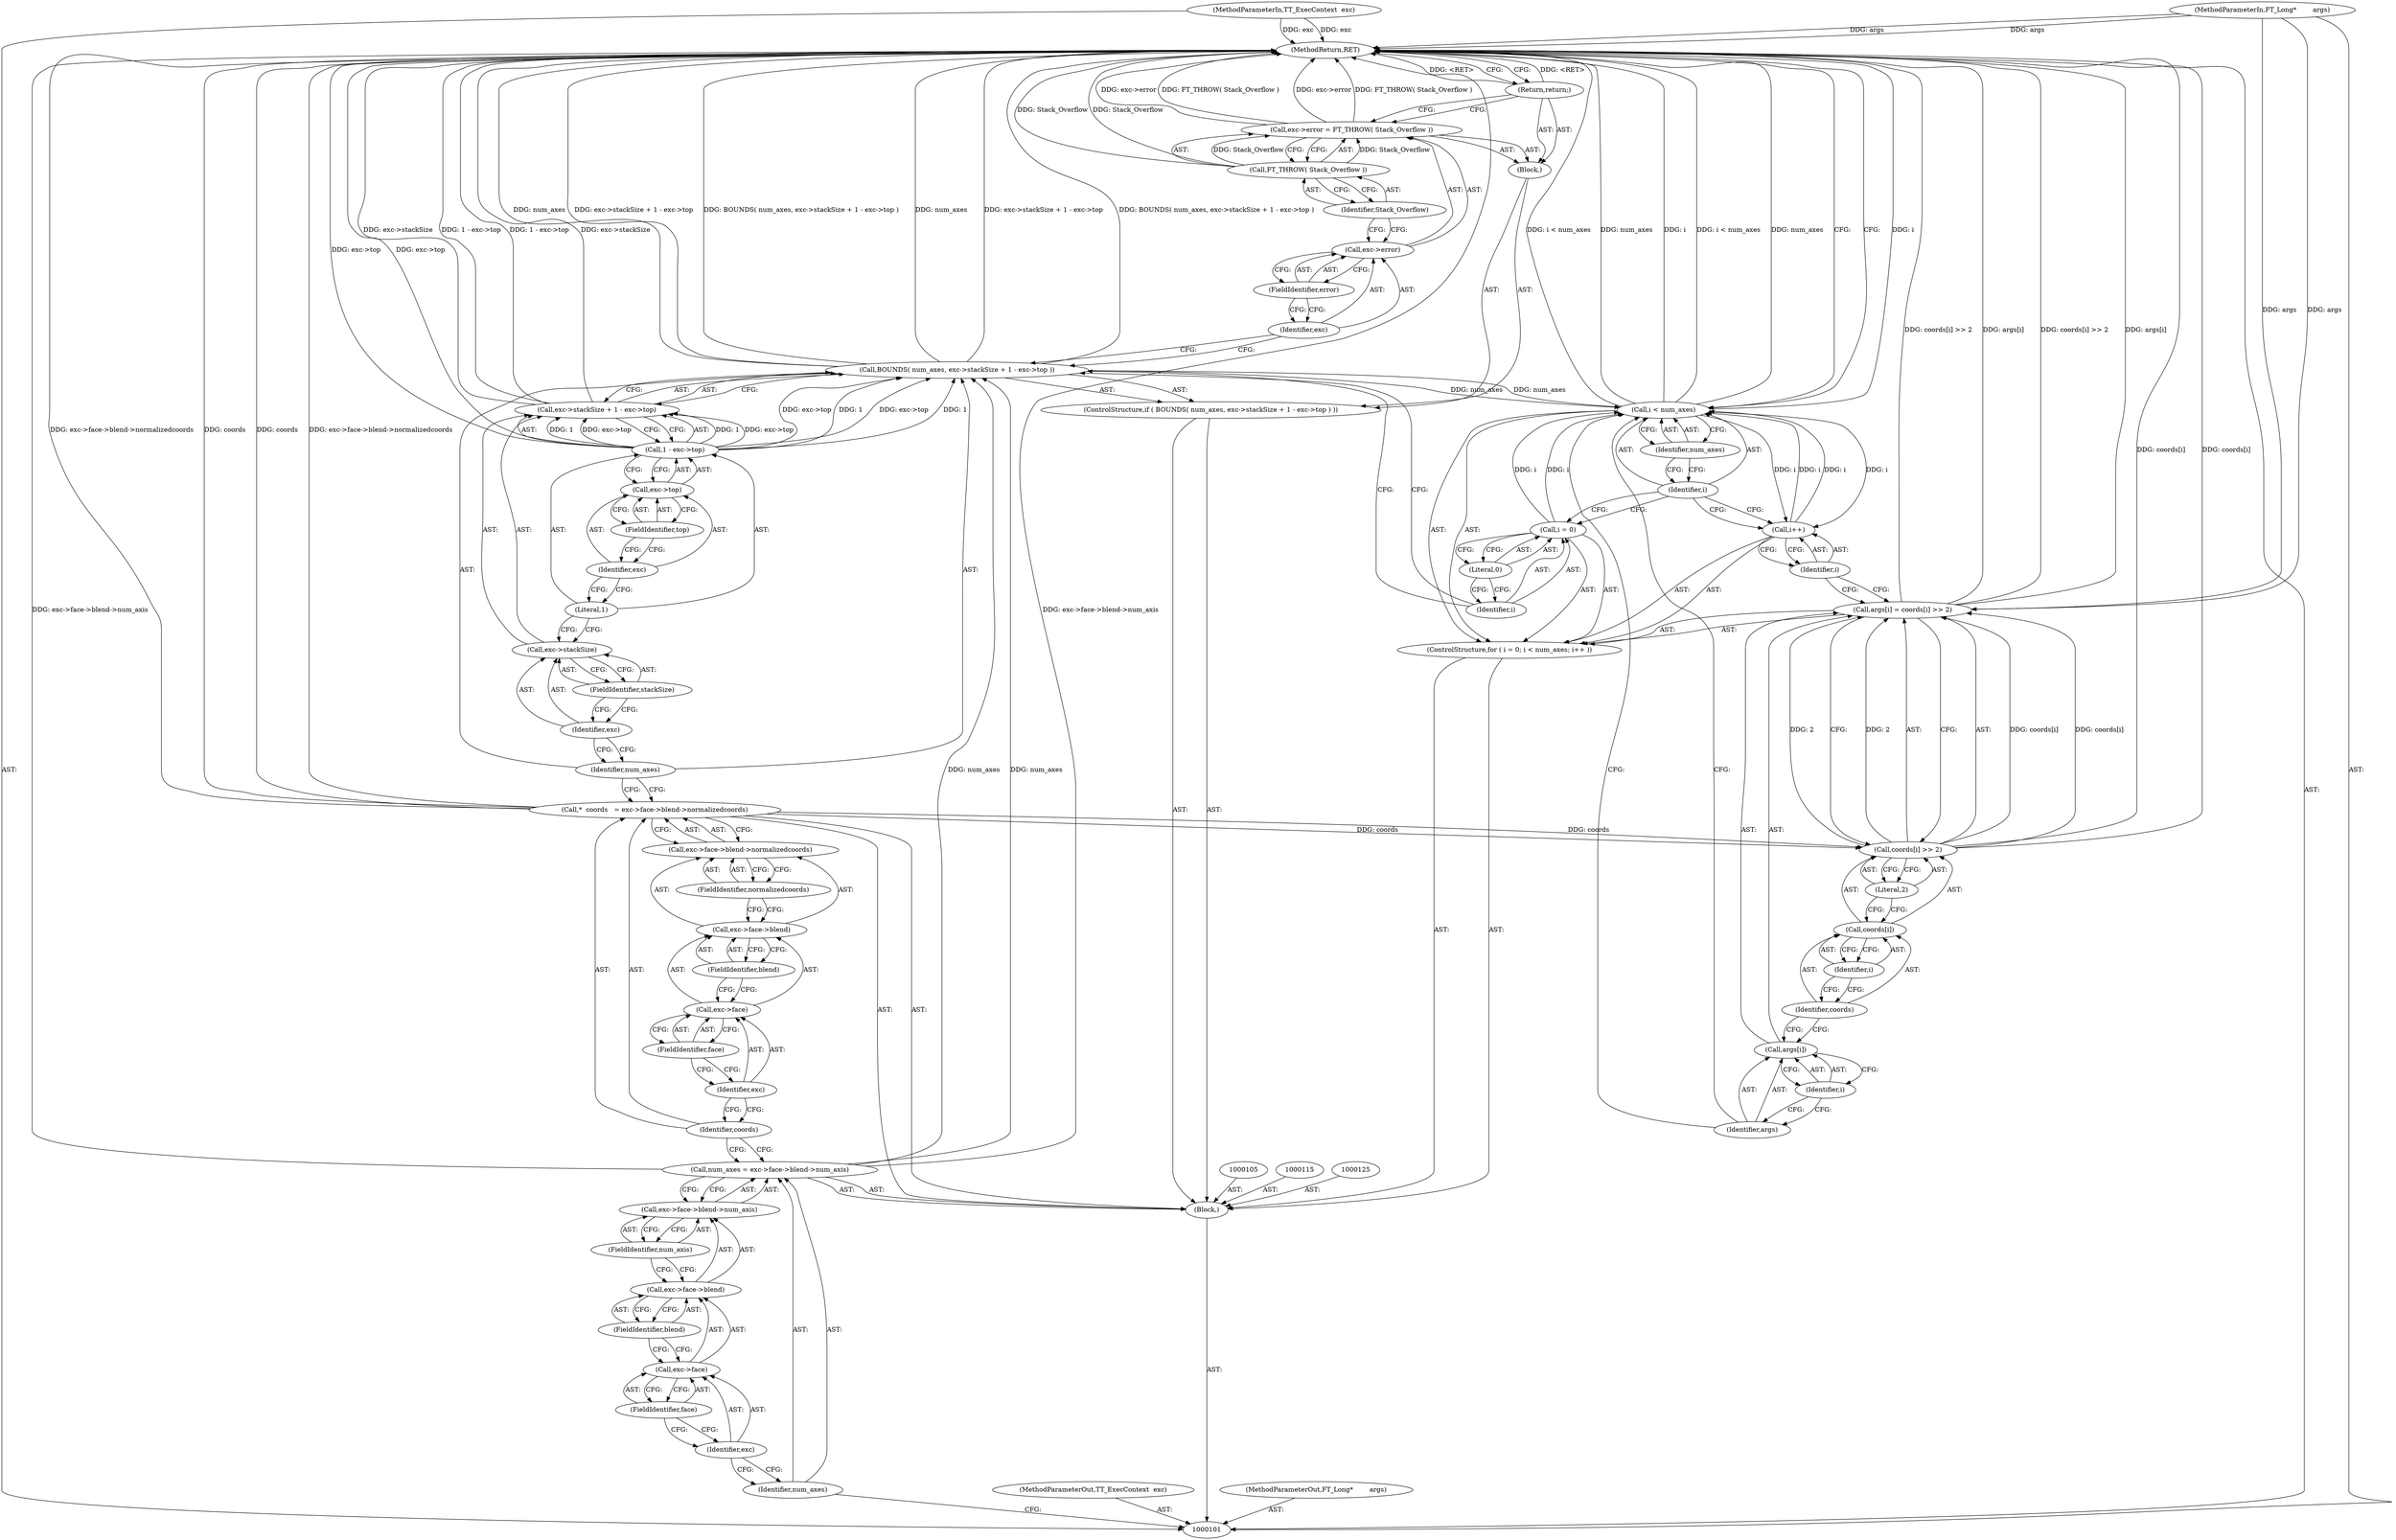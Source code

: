 digraph "1_savannah_29c759284e305ec428703c9a5831d0b1fc3497ef" {
"1000164" [label="(MethodReturn,RET)"];
"1000102" [label="(MethodParameterIn,TT_ExecContext  exc)"];
"1000221" [label="(MethodParameterOut,TT_ExecContext  exc)"];
"1000128" [label="(Identifier,num_axes)"];
"1000129" [label="(Call,exc->stackSize + 1 - exc->top)"];
"1000130" [label="(Call,exc->stackSize)"];
"1000131" [label="(Identifier,exc)"];
"1000132" [label="(FieldIdentifier,stackSize)"];
"1000126" [label="(ControlStructure,if ( BOUNDS( num_axes, exc->stackSize + 1 - exc->top ) ))"];
"1000133" [label="(Call,1 - exc->top)"];
"1000134" [label="(Literal,1)"];
"1000135" [label="(Call,exc->top)"];
"1000136" [label="(Identifier,exc)"];
"1000137" [label="(FieldIdentifier,top)"];
"1000127" [label="(Call,BOUNDS( num_axes, exc->stackSize + 1 - exc->top ))"];
"1000138" [label="(Block,)"];
"1000142" [label="(FieldIdentifier,error)"];
"1000143" [label="(Call,FT_THROW( Stack_Overflow ))"];
"1000144" [label="(Identifier,Stack_Overflow)"];
"1000139" [label="(Call,exc->error = FT_THROW( Stack_Overflow ))"];
"1000140" [label="(Call,exc->error)"];
"1000141" [label="(Identifier,exc)"];
"1000145" [label="(Return,return;)"];
"1000147" [label="(Call,i = 0)"];
"1000148" [label="(Identifier,i)"];
"1000149" [label="(Literal,0)"];
"1000150" [label="(Call,i < num_axes)"];
"1000151" [label="(Identifier,i)"];
"1000152" [label="(Identifier,num_axes)"];
"1000153" [label="(Call,i++)"];
"1000154" [label="(Identifier,i)"];
"1000146" [label="(ControlStructure,for ( i = 0; i < num_axes; i++ ))"];
"1000158" [label="(Identifier,i)"];
"1000159" [label="(Call,coords[i] >> 2)"];
"1000160" [label="(Call,coords[i])"];
"1000161" [label="(Identifier,coords)"];
"1000162" [label="(Identifier,i)"];
"1000163" [label="(Literal,2)"];
"1000155" [label="(Call,args[i] = coords[i] >> 2)"];
"1000156" [label="(Call,args[i])"];
"1000157" [label="(Identifier,args)"];
"1000103" [label="(MethodParameterIn,FT_Long*        args)"];
"1000222" [label="(MethodParameterOut,FT_Long*        args)"];
"1000104" [label="(Block,)"];
"1000106" [label="(Call,num_axes = exc->face->blend->num_axis)"];
"1000107" [label="(Identifier,num_axes)"];
"1000108" [label="(Call,exc->face->blend->num_axis)"];
"1000109" [label="(Call,exc->face->blend)"];
"1000110" [label="(Call,exc->face)"];
"1000111" [label="(Identifier,exc)"];
"1000112" [label="(FieldIdentifier,face)"];
"1000113" [label="(FieldIdentifier,blend)"];
"1000114" [label="(FieldIdentifier,num_axis)"];
"1000116" [label="(Call,*  coords   = exc->face->blend->normalizedcoords)"];
"1000117" [label="(Identifier,coords)"];
"1000118" [label="(Call,exc->face->blend->normalizedcoords)"];
"1000119" [label="(Call,exc->face->blend)"];
"1000120" [label="(Call,exc->face)"];
"1000121" [label="(Identifier,exc)"];
"1000122" [label="(FieldIdentifier,face)"];
"1000123" [label="(FieldIdentifier,blend)"];
"1000124" [label="(FieldIdentifier,normalizedcoords)"];
"1000164" -> "1000101"  [label="AST: "];
"1000164" -> "1000145"  [label="CFG: "];
"1000164" -> "1000150"  [label="CFG: "];
"1000145" -> "1000164"  [label="DDG: <RET>"];
"1000129" -> "1000164"  [label="DDG: exc->stackSize"];
"1000129" -> "1000164"  [label="DDG: 1 - exc->top"];
"1000106" -> "1000164"  [label="DDG: exc->face->blend->num_axis"];
"1000150" -> "1000164"  [label="DDG: i"];
"1000150" -> "1000164"  [label="DDG: i < num_axes"];
"1000150" -> "1000164"  [label="DDG: num_axes"];
"1000159" -> "1000164"  [label="DDG: coords[i]"];
"1000116" -> "1000164"  [label="DDG: exc->face->blend->normalizedcoords"];
"1000116" -> "1000164"  [label="DDG: coords"];
"1000133" -> "1000164"  [label="DDG: exc->top"];
"1000139" -> "1000164"  [label="DDG: FT_THROW( Stack_Overflow )"];
"1000139" -> "1000164"  [label="DDG: exc->error"];
"1000155" -> "1000164"  [label="DDG: coords[i] >> 2"];
"1000155" -> "1000164"  [label="DDG: args[i]"];
"1000127" -> "1000164"  [label="DDG: exc->stackSize + 1 - exc->top"];
"1000127" -> "1000164"  [label="DDG: BOUNDS( num_axes, exc->stackSize + 1 - exc->top )"];
"1000127" -> "1000164"  [label="DDG: num_axes"];
"1000103" -> "1000164"  [label="DDG: args"];
"1000143" -> "1000164"  [label="DDG: Stack_Overflow"];
"1000102" -> "1000164"  [label="DDG: exc"];
"1000102" -> "1000101"  [label="AST: "];
"1000102" -> "1000164"  [label="DDG: exc"];
"1000221" -> "1000101"  [label="AST: "];
"1000128" -> "1000127"  [label="AST: "];
"1000128" -> "1000116"  [label="CFG: "];
"1000131" -> "1000128"  [label="CFG: "];
"1000129" -> "1000127"  [label="AST: "];
"1000129" -> "1000133"  [label="CFG: "];
"1000130" -> "1000129"  [label="AST: "];
"1000133" -> "1000129"  [label="AST: "];
"1000127" -> "1000129"  [label="CFG: "];
"1000129" -> "1000164"  [label="DDG: exc->stackSize"];
"1000129" -> "1000164"  [label="DDG: 1 - exc->top"];
"1000133" -> "1000129"  [label="DDG: 1"];
"1000133" -> "1000129"  [label="DDG: exc->top"];
"1000130" -> "1000129"  [label="AST: "];
"1000130" -> "1000132"  [label="CFG: "];
"1000131" -> "1000130"  [label="AST: "];
"1000132" -> "1000130"  [label="AST: "];
"1000134" -> "1000130"  [label="CFG: "];
"1000131" -> "1000130"  [label="AST: "];
"1000131" -> "1000128"  [label="CFG: "];
"1000132" -> "1000131"  [label="CFG: "];
"1000132" -> "1000130"  [label="AST: "];
"1000132" -> "1000131"  [label="CFG: "];
"1000130" -> "1000132"  [label="CFG: "];
"1000126" -> "1000104"  [label="AST: "];
"1000127" -> "1000126"  [label="AST: "];
"1000138" -> "1000126"  [label="AST: "];
"1000133" -> "1000129"  [label="AST: "];
"1000133" -> "1000135"  [label="CFG: "];
"1000134" -> "1000133"  [label="AST: "];
"1000135" -> "1000133"  [label="AST: "];
"1000129" -> "1000133"  [label="CFG: "];
"1000133" -> "1000164"  [label="DDG: exc->top"];
"1000133" -> "1000127"  [label="DDG: 1"];
"1000133" -> "1000127"  [label="DDG: exc->top"];
"1000133" -> "1000129"  [label="DDG: 1"];
"1000133" -> "1000129"  [label="DDG: exc->top"];
"1000134" -> "1000133"  [label="AST: "];
"1000134" -> "1000130"  [label="CFG: "];
"1000136" -> "1000134"  [label="CFG: "];
"1000135" -> "1000133"  [label="AST: "];
"1000135" -> "1000137"  [label="CFG: "];
"1000136" -> "1000135"  [label="AST: "];
"1000137" -> "1000135"  [label="AST: "];
"1000133" -> "1000135"  [label="CFG: "];
"1000136" -> "1000135"  [label="AST: "];
"1000136" -> "1000134"  [label="CFG: "];
"1000137" -> "1000136"  [label="CFG: "];
"1000137" -> "1000135"  [label="AST: "];
"1000137" -> "1000136"  [label="CFG: "];
"1000135" -> "1000137"  [label="CFG: "];
"1000127" -> "1000126"  [label="AST: "];
"1000127" -> "1000129"  [label="CFG: "];
"1000128" -> "1000127"  [label="AST: "];
"1000129" -> "1000127"  [label="AST: "];
"1000141" -> "1000127"  [label="CFG: "];
"1000148" -> "1000127"  [label="CFG: "];
"1000127" -> "1000164"  [label="DDG: exc->stackSize + 1 - exc->top"];
"1000127" -> "1000164"  [label="DDG: BOUNDS( num_axes, exc->stackSize + 1 - exc->top )"];
"1000127" -> "1000164"  [label="DDG: num_axes"];
"1000106" -> "1000127"  [label="DDG: num_axes"];
"1000133" -> "1000127"  [label="DDG: 1"];
"1000133" -> "1000127"  [label="DDG: exc->top"];
"1000127" -> "1000150"  [label="DDG: num_axes"];
"1000138" -> "1000126"  [label="AST: "];
"1000139" -> "1000138"  [label="AST: "];
"1000145" -> "1000138"  [label="AST: "];
"1000142" -> "1000140"  [label="AST: "];
"1000142" -> "1000141"  [label="CFG: "];
"1000140" -> "1000142"  [label="CFG: "];
"1000143" -> "1000139"  [label="AST: "];
"1000143" -> "1000144"  [label="CFG: "];
"1000144" -> "1000143"  [label="AST: "];
"1000139" -> "1000143"  [label="CFG: "];
"1000143" -> "1000164"  [label="DDG: Stack_Overflow"];
"1000143" -> "1000139"  [label="DDG: Stack_Overflow"];
"1000144" -> "1000143"  [label="AST: "];
"1000144" -> "1000140"  [label="CFG: "];
"1000143" -> "1000144"  [label="CFG: "];
"1000139" -> "1000138"  [label="AST: "];
"1000139" -> "1000143"  [label="CFG: "];
"1000140" -> "1000139"  [label="AST: "];
"1000143" -> "1000139"  [label="AST: "];
"1000145" -> "1000139"  [label="CFG: "];
"1000139" -> "1000164"  [label="DDG: FT_THROW( Stack_Overflow )"];
"1000139" -> "1000164"  [label="DDG: exc->error"];
"1000143" -> "1000139"  [label="DDG: Stack_Overflow"];
"1000140" -> "1000139"  [label="AST: "];
"1000140" -> "1000142"  [label="CFG: "];
"1000141" -> "1000140"  [label="AST: "];
"1000142" -> "1000140"  [label="AST: "];
"1000144" -> "1000140"  [label="CFG: "];
"1000141" -> "1000140"  [label="AST: "];
"1000141" -> "1000127"  [label="CFG: "];
"1000142" -> "1000141"  [label="CFG: "];
"1000145" -> "1000138"  [label="AST: "];
"1000145" -> "1000139"  [label="CFG: "];
"1000164" -> "1000145"  [label="CFG: "];
"1000145" -> "1000164"  [label="DDG: <RET>"];
"1000147" -> "1000146"  [label="AST: "];
"1000147" -> "1000149"  [label="CFG: "];
"1000148" -> "1000147"  [label="AST: "];
"1000149" -> "1000147"  [label="AST: "];
"1000151" -> "1000147"  [label="CFG: "];
"1000147" -> "1000150"  [label="DDG: i"];
"1000148" -> "1000147"  [label="AST: "];
"1000148" -> "1000127"  [label="CFG: "];
"1000149" -> "1000148"  [label="CFG: "];
"1000149" -> "1000147"  [label="AST: "];
"1000149" -> "1000148"  [label="CFG: "];
"1000147" -> "1000149"  [label="CFG: "];
"1000150" -> "1000146"  [label="AST: "];
"1000150" -> "1000152"  [label="CFG: "];
"1000151" -> "1000150"  [label="AST: "];
"1000152" -> "1000150"  [label="AST: "];
"1000157" -> "1000150"  [label="CFG: "];
"1000164" -> "1000150"  [label="CFG: "];
"1000150" -> "1000164"  [label="DDG: i"];
"1000150" -> "1000164"  [label="DDG: i < num_axes"];
"1000150" -> "1000164"  [label="DDG: num_axes"];
"1000147" -> "1000150"  [label="DDG: i"];
"1000153" -> "1000150"  [label="DDG: i"];
"1000127" -> "1000150"  [label="DDG: num_axes"];
"1000150" -> "1000153"  [label="DDG: i"];
"1000151" -> "1000150"  [label="AST: "];
"1000151" -> "1000147"  [label="CFG: "];
"1000151" -> "1000153"  [label="CFG: "];
"1000152" -> "1000151"  [label="CFG: "];
"1000152" -> "1000150"  [label="AST: "];
"1000152" -> "1000151"  [label="CFG: "];
"1000150" -> "1000152"  [label="CFG: "];
"1000153" -> "1000146"  [label="AST: "];
"1000153" -> "1000154"  [label="CFG: "];
"1000154" -> "1000153"  [label="AST: "];
"1000151" -> "1000153"  [label="CFG: "];
"1000153" -> "1000150"  [label="DDG: i"];
"1000150" -> "1000153"  [label="DDG: i"];
"1000154" -> "1000153"  [label="AST: "];
"1000154" -> "1000155"  [label="CFG: "];
"1000153" -> "1000154"  [label="CFG: "];
"1000146" -> "1000104"  [label="AST: "];
"1000147" -> "1000146"  [label="AST: "];
"1000150" -> "1000146"  [label="AST: "];
"1000153" -> "1000146"  [label="AST: "];
"1000155" -> "1000146"  [label="AST: "];
"1000158" -> "1000156"  [label="AST: "];
"1000158" -> "1000157"  [label="CFG: "];
"1000156" -> "1000158"  [label="CFG: "];
"1000159" -> "1000155"  [label="AST: "];
"1000159" -> "1000163"  [label="CFG: "];
"1000160" -> "1000159"  [label="AST: "];
"1000163" -> "1000159"  [label="AST: "];
"1000155" -> "1000159"  [label="CFG: "];
"1000159" -> "1000164"  [label="DDG: coords[i]"];
"1000159" -> "1000155"  [label="DDG: coords[i]"];
"1000159" -> "1000155"  [label="DDG: 2"];
"1000116" -> "1000159"  [label="DDG: coords"];
"1000160" -> "1000159"  [label="AST: "];
"1000160" -> "1000162"  [label="CFG: "];
"1000161" -> "1000160"  [label="AST: "];
"1000162" -> "1000160"  [label="AST: "];
"1000163" -> "1000160"  [label="CFG: "];
"1000161" -> "1000160"  [label="AST: "];
"1000161" -> "1000156"  [label="CFG: "];
"1000162" -> "1000161"  [label="CFG: "];
"1000162" -> "1000160"  [label="AST: "];
"1000162" -> "1000161"  [label="CFG: "];
"1000160" -> "1000162"  [label="CFG: "];
"1000163" -> "1000159"  [label="AST: "];
"1000163" -> "1000160"  [label="CFG: "];
"1000159" -> "1000163"  [label="CFG: "];
"1000155" -> "1000146"  [label="AST: "];
"1000155" -> "1000159"  [label="CFG: "];
"1000156" -> "1000155"  [label="AST: "];
"1000159" -> "1000155"  [label="AST: "];
"1000154" -> "1000155"  [label="CFG: "];
"1000155" -> "1000164"  [label="DDG: coords[i] >> 2"];
"1000155" -> "1000164"  [label="DDG: args[i]"];
"1000159" -> "1000155"  [label="DDG: coords[i]"];
"1000159" -> "1000155"  [label="DDG: 2"];
"1000103" -> "1000155"  [label="DDG: args"];
"1000156" -> "1000155"  [label="AST: "];
"1000156" -> "1000158"  [label="CFG: "];
"1000157" -> "1000156"  [label="AST: "];
"1000158" -> "1000156"  [label="AST: "];
"1000161" -> "1000156"  [label="CFG: "];
"1000157" -> "1000156"  [label="AST: "];
"1000157" -> "1000150"  [label="CFG: "];
"1000158" -> "1000157"  [label="CFG: "];
"1000103" -> "1000101"  [label="AST: "];
"1000103" -> "1000164"  [label="DDG: args"];
"1000103" -> "1000155"  [label="DDG: args"];
"1000222" -> "1000101"  [label="AST: "];
"1000104" -> "1000101"  [label="AST: "];
"1000105" -> "1000104"  [label="AST: "];
"1000106" -> "1000104"  [label="AST: "];
"1000115" -> "1000104"  [label="AST: "];
"1000116" -> "1000104"  [label="AST: "];
"1000125" -> "1000104"  [label="AST: "];
"1000126" -> "1000104"  [label="AST: "];
"1000146" -> "1000104"  [label="AST: "];
"1000106" -> "1000104"  [label="AST: "];
"1000106" -> "1000108"  [label="CFG: "];
"1000107" -> "1000106"  [label="AST: "];
"1000108" -> "1000106"  [label="AST: "];
"1000117" -> "1000106"  [label="CFG: "];
"1000106" -> "1000164"  [label="DDG: exc->face->blend->num_axis"];
"1000106" -> "1000127"  [label="DDG: num_axes"];
"1000107" -> "1000106"  [label="AST: "];
"1000107" -> "1000101"  [label="CFG: "];
"1000111" -> "1000107"  [label="CFG: "];
"1000108" -> "1000106"  [label="AST: "];
"1000108" -> "1000114"  [label="CFG: "];
"1000109" -> "1000108"  [label="AST: "];
"1000114" -> "1000108"  [label="AST: "];
"1000106" -> "1000108"  [label="CFG: "];
"1000109" -> "1000108"  [label="AST: "];
"1000109" -> "1000113"  [label="CFG: "];
"1000110" -> "1000109"  [label="AST: "];
"1000113" -> "1000109"  [label="AST: "];
"1000114" -> "1000109"  [label="CFG: "];
"1000110" -> "1000109"  [label="AST: "];
"1000110" -> "1000112"  [label="CFG: "];
"1000111" -> "1000110"  [label="AST: "];
"1000112" -> "1000110"  [label="AST: "];
"1000113" -> "1000110"  [label="CFG: "];
"1000111" -> "1000110"  [label="AST: "];
"1000111" -> "1000107"  [label="CFG: "];
"1000112" -> "1000111"  [label="CFG: "];
"1000112" -> "1000110"  [label="AST: "];
"1000112" -> "1000111"  [label="CFG: "];
"1000110" -> "1000112"  [label="CFG: "];
"1000113" -> "1000109"  [label="AST: "];
"1000113" -> "1000110"  [label="CFG: "];
"1000109" -> "1000113"  [label="CFG: "];
"1000114" -> "1000108"  [label="AST: "];
"1000114" -> "1000109"  [label="CFG: "];
"1000108" -> "1000114"  [label="CFG: "];
"1000116" -> "1000104"  [label="AST: "];
"1000116" -> "1000118"  [label="CFG: "];
"1000117" -> "1000116"  [label="AST: "];
"1000118" -> "1000116"  [label="AST: "];
"1000128" -> "1000116"  [label="CFG: "];
"1000116" -> "1000164"  [label="DDG: exc->face->blend->normalizedcoords"];
"1000116" -> "1000164"  [label="DDG: coords"];
"1000116" -> "1000159"  [label="DDG: coords"];
"1000117" -> "1000116"  [label="AST: "];
"1000117" -> "1000106"  [label="CFG: "];
"1000121" -> "1000117"  [label="CFG: "];
"1000118" -> "1000116"  [label="AST: "];
"1000118" -> "1000124"  [label="CFG: "];
"1000119" -> "1000118"  [label="AST: "];
"1000124" -> "1000118"  [label="AST: "];
"1000116" -> "1000118"  [label="CFG: "];
"1000119" -> "1000118"  [label="AST: "];
"1000119" -> "1000123"  [label="CFG: "];
"1000120" -> "1000119"  [label="AST: "];
"1000123" -> "1000119"  [label="AST: "];
"1000124" -> "1000119"  [label="CFG: "];
"1000120" -> "1000119"  [label="AST: "];
"1000120" -> "1000122"  [label="CFG: "];
"1000121" -> "1000120"  [label="AST: "];
"1000122" -> "1000120"  [label="AST: "];
"1000123" -> "1000120"  [label="CFG: "];
"1000121" -> "1000120"  [label="AST: "];
"1000121" -> "1000117"  [label="CFG: "];
"1000122" -> "1000121"  [label="CFG: "];
"1000122" -> "1000120"  [label="AST: "];
"1000122" -> "1000121"  [label="CFG: "];
"1000120" -> "1000122"  [label="CFG: "];
"1000123" -> "1000119"  [label="AST: "];
"1000123" -> "1000120"  [label="CFG: "];
"1000119" -> "1000123"  [label="CFG: "];
"1000124" -> "1000118"  [label="AST: "];
"1000124" -> "1000119"  [label="CFG: "];
"1000118" -> "1000124"  [label="CFG: "];
}
